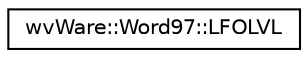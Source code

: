 digraph "类继承关系图"
{
  edge [fontname="Helvetica",fontsize="10",labelfontname="Helvetica",labelfontsize="10"];
  node [fontname="Helvetica",fontsize="10",shape=record];
  rankdir="LR";
  Node0 [label="wvWare::Word97::LFOLVL",height=0.2,width=0.4,color="black", fillcolor="white", style="filled",URL="$structwv_ware_1_1_word97_1_1_l_f_o_l_v_l.html"];
}
